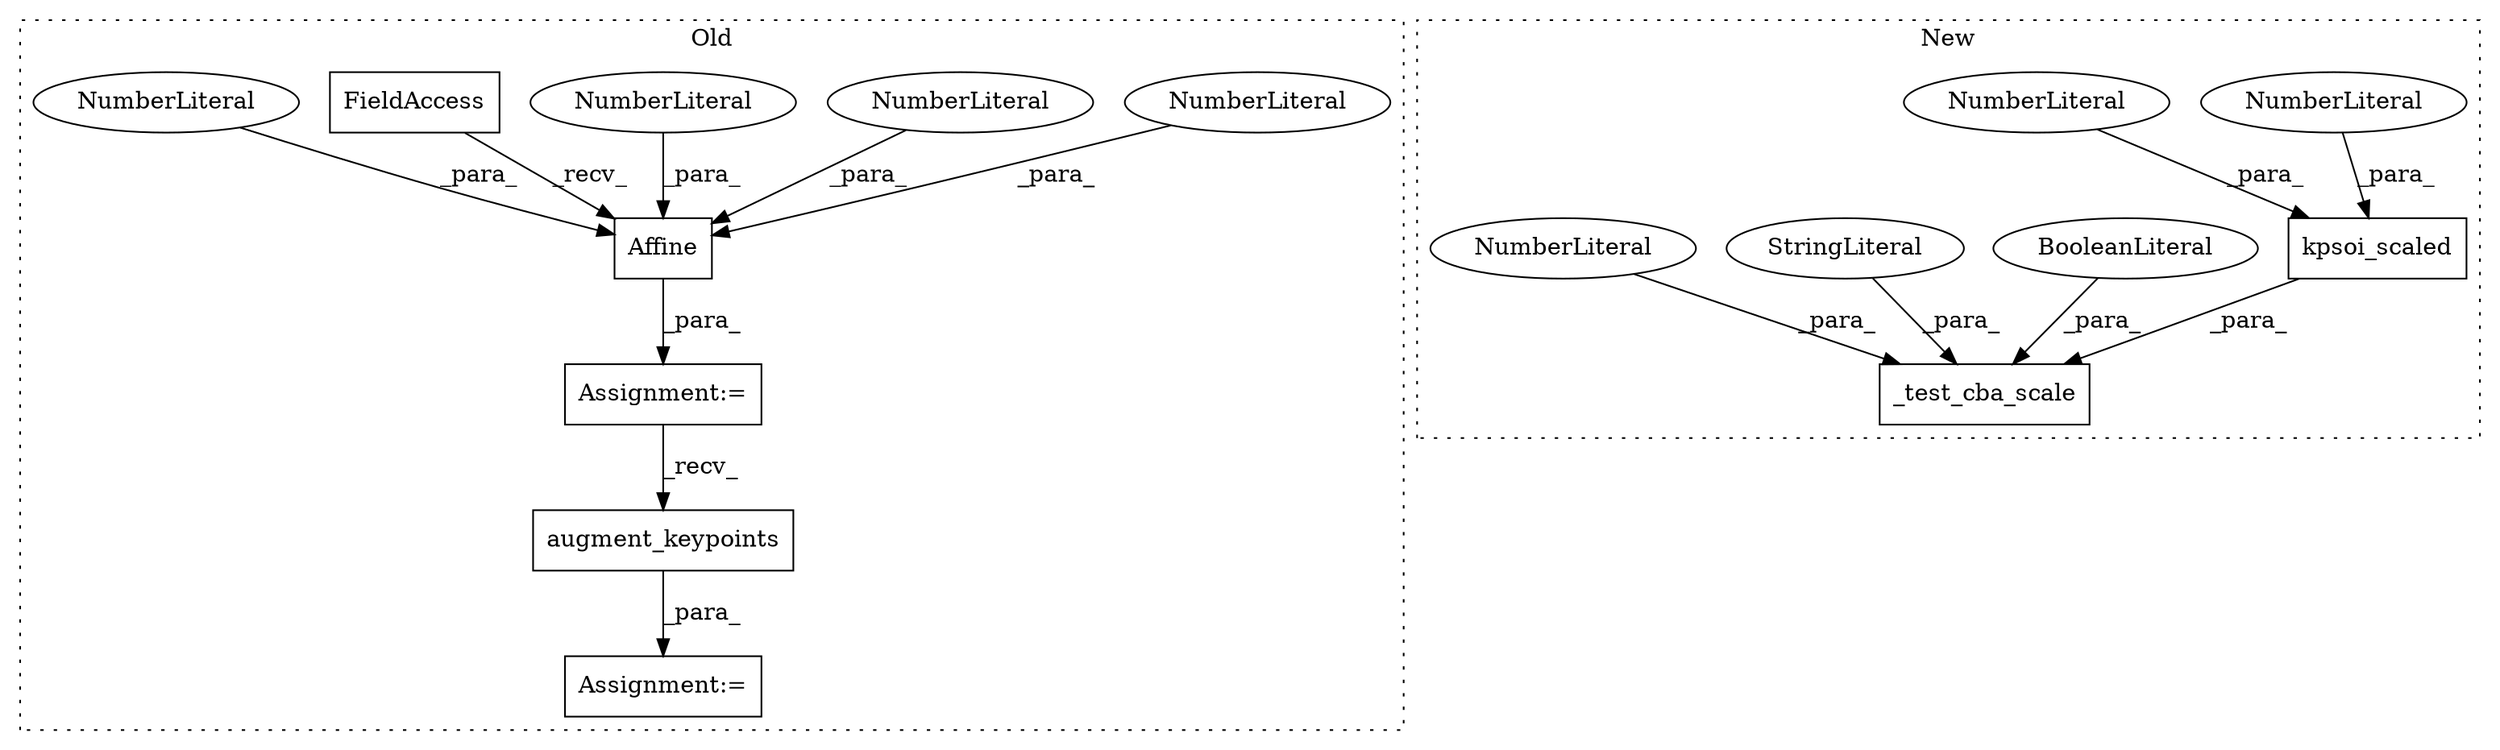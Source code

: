 digraph G {
subgraph cluster0 {
1 [label="Affine" a="32" s="28398,28415" l="7,1" shape="box"];
4 [label="NumberLiteral" a="34" s="28412" l="1" shape="ellipse"];
6 [label="NumberLiteral" a="34" s="28410" l="1" shape="ellipse"];
7 [label="NumberLiteral" a="34" s="28414" l="1" shape="ellipse"];
8 [label="augment_keypoints" a="32" s="28475,28518" l="18,1" shape="box"];
9 [label="FieldAccess" a="22" s="28380" l="17" shape="box"];
10 [label="Assignment:=" a="7" s="28466" l="1" shape="box"];
11 [label="Assignment:=" a="7" s="28429" l="1" shape="box"];
15 [label="NumberLiteral" a="34" s="28405" l="4" shape="ellipse"];
label = "Old";
style="dotted";
}
subgraph cluster1 {
2 [label="kpsoi_scaled" a="32" s="31999,32021" l="13,1" shape="box"];
3 [label="NumberLiteral" a="34" s="32017" l="4" shape="ellipse"];
5 [label="NumberLiteral" a="34" s="32012" l="4" shape="ellipse"];
12 [label="_test_cba_scale" a="32" s="31942,32027" l="16,1" shape="box"];
13 [label="BooleanLiteral" a="9" s="32023" l="4" shape="ellipse"];
14 [label="StringLiteral" a="45" s="31958" l="19" shape="ellipse"];
16 [label="NumberLiteral" a="34" s="31978" l="4" shape="ellipse"];
label = "New";
style="dotted";
}
1 -> 11 [label="_para_"];
2 -> 12 [label="_para_"];
3 -> 2 [label="_para_"];
4 -> 1 [label="_para_"];
5 -> 2 [label="_para_"];
6 -> 1 [label="_para_"];
7 -> 1 [label="_para_"];
8 -> 10 [label="_para_"];
9 -> 1 [label="_recv_"];
11 -> 8 [label="_recv_"];
13 -> 12 [label="_para_"];
14 -> 12 [label="_para_"];
15 -> 1 [label="_para_"];
16 -> 12 [label="_para_"];
}